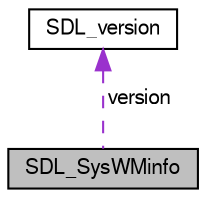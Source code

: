 digraph "SDL_SysWMinfo"
{
 // LATEX_PDF_SIZE
  edge [fontname="FreeSans",fontsize="10",labelfontname="FreeSans",labelfontsize="10"];
  node [fontname="FreeSans",fontsize="10",shape=record];
  Node1 [label="SDL_SysWMinfo",height=0.2,width=0.4,color="black", fillcolor="grey75", style="filled", fontcolor="black",tooltip=" "];
  Node2 -> Node1 [dir="back",color="darkorchid3",fontsize="10",style="dashed",label=" version" ,fontname="FreeSans"];
  Node2 [label="SDL_version",height=0.2,width=0.4,color="black", fillcolor="white", style="filled",URL="$d9/d84/struct_s_d_l__version.html",tooltip=" "];
}

